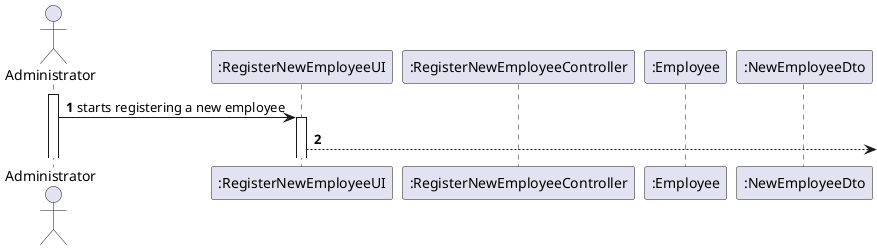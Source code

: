 @startuml

autonumber

actor Administrator as Admin

participant ":RegisterNewEmployeeUI" as UI
participant ":RegisterNewEmployeeController" as CTRL

participant ":Employee" as E
participant ":NewEmployeeDto" as DTO

activate Admin
Admin -> UI :starts registering a new employee
activate UI
UI -->

@enduml